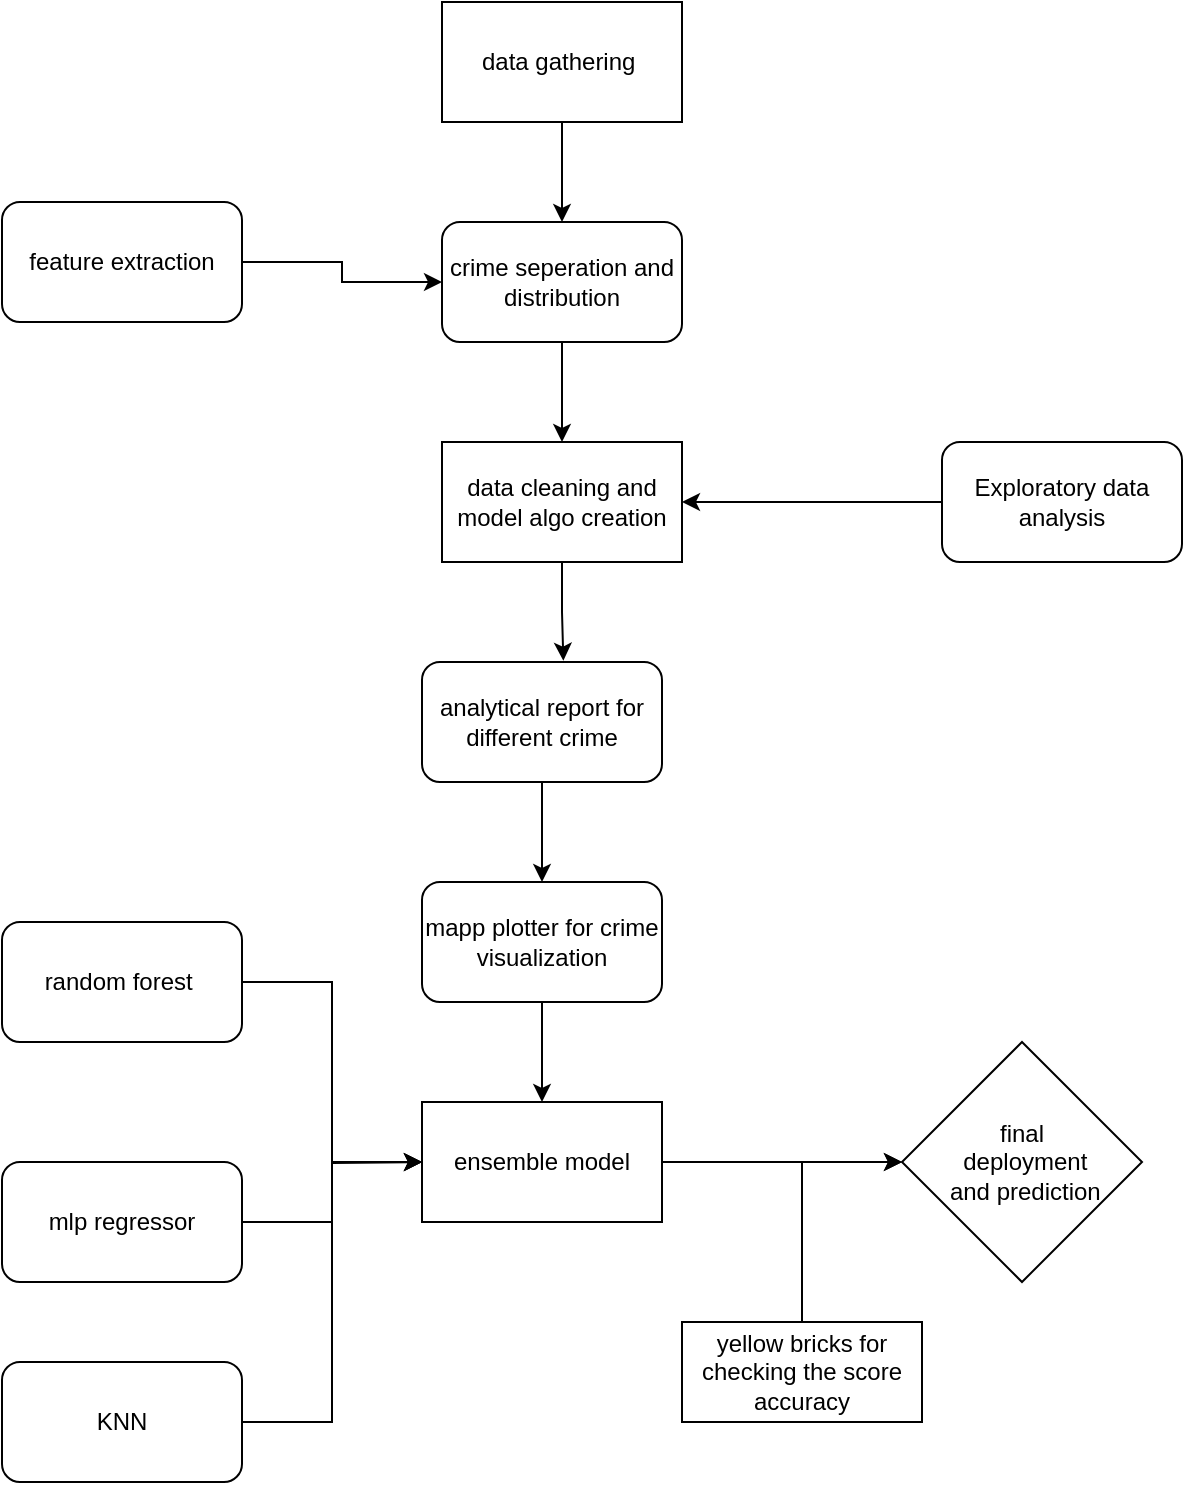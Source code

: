 <mxfile version="21.6.8" type="github">
  <diagram name="Page-1" id="84QjYPlColQPe6Sy4Smq">
    <mxGraphModel dx="794" dy="456" grid="1" gridSize="10" guides="1" tooltips="1" connect="1" arrows="1" fold="1" page="1" pageScale="1" pageWidth="850" pageHeight="1100" math="0" shadow="0">
      <root>
        <mxCell id="0" />
        <mxCell id="1" parent="0" />
        <mxCell id="hAwDqztCn8Oc0Bl7KbnK-19" style="edgeStyle=orthogonalEdgeStyle;rounded=0;orthogonalLoop=1;jettySize=auto;html=1;exitX=0.5;exitY=1;exitDx=0;exitDy=0;entryX=0.5;entryY=0;entryDx=0;entryDy=0;" edge="1" parent="1" source="hAwDqztCn8Oc0Bl7KbnK-1" target="hAwDqztCn8Oc0Bl7KbnK-2">
          <mxGeometry relative="1" as="geometry" />
        </mxCell>
        <mxCell id="hAwDqztCn8Oc0Bl7KbnK-1" value="data gathering&amp;nbsp;" style="rounded=0;whiteSpace=wrap;html=1;" vertex="1" parent="1">
          <mxGeometry x="330" y="40" width="120" height="60" as="geometry" />
        </mxCell>
        <mxCell id="hAwDqztCn8Oc0Bl7KbnK-20" style="edgeStyle=orthogonalEdgeStyle;rounded=0;orthogonalLoop=1;jettySize=auto;html=1;exitX=0.5;exitY=1;exitDx=0;exitDy=0;entryX=0.5;entryY=0;entryDx=0;entryDy=0;" edge="1" parent="1" source="hAwDqztCn8Oc0Bl7KbnK-2" target="hAwDqztCn8Oc0Bl7KbnK-4">
          <mxGeometry relative="1" as="geometry" />
        </mxCell>
        <mxCell id="hAwDqztCn8Oc0Bl7KbnK-2" value="crime seperation and distribution" style="rounded=1;whiteSpace=wrap;html=1;" vertex="1" parent="1">
          <mxGeometry x="330" y="150" width="120" height="60" as="geometry" />
        </mxCell>
        <mxCell id="hAwDqztCn8Oc0Bl7KbnK-21" style="edgeStyle=orthogonalEdgeStyle;rounded=0;orthogonalLoop=1;jettySize=auto;html=1;exitX=1;exitY=0.5;exitDx=0;exitDy=0;entryX=0;entryY=0.5;entryDx=0;entryDy=0;" edge="1" parent="1" source="hAwDqztCn8Oc0Bl7KbnK-3" target="hAwDqztCn8Oc0Bl7KbnK-2">
          <mxGeometry relative="1" as="geometry" />
        </mxCell>
        <mxCell id="hAwDqztCn8Oc0Bl7KbnK-3" value="feature extraction" style="rounded=1;whiteSpace=wrap;html=1;" vertex="1" parent="1">
          <mxGeometry x="110" y="140" width="120" height="60" as="geometry" />
        </mxCell>
        <mxCell id="hAwDqztCn8Oc0Bl7KbnK-18" style="edgeStyle=orthogonalEdgeStyle;rounded=0;orthogonalLoop=1;jettySize=auto;html=1;exitX=0.5;exitY=1;exitDx=0;exitDy=0;entryX=0.589;entryY=-0.011;entryDx=0;entryDy=0;entryPerimeter=0;" edge="1" parent="1" source="hAwDqztCn8Oc0Bl7KbnK-4" target="hAwDqztCn8Oc0Bl7KbnK-5">
          <mxGeometry relative="1" as="geometry" />
        </mxCell>
        <mxCell id="hAwDqztCn8Oc0Bl7KbnK-4" value="data cleaning and model algo creation" style="rounded=0;whiteSpace=wrap;html=1;" vertex="1" parent="1">
          <mxGeometry x="330" y="260" width="120" height="60" as="geometry" />
        </mxCell>
        <mxCell id="hAwDqztCn8Oc0Bl7KbnK-17" style="edgeStyle=orthogonalEdgeStyle;rounded=0;orthogonalLoop=1;jettySize=auto;html=1;exitX=0.5;exitY=1;exitDx=0;exitDy=0;entryX=0.5;entryY=0;entryDx=0;entryDy=0;" edge="1" parent="1" source="hAwDqztCn8Oc0Bl7KbnK-5" target="hAwDqztCn8Oc0Bl7KbnK-6">
          <mxGeometry relative="1" as="geometry" />
        </mxCell>
        <mxCell id="hAwDqztCn8Oc0Bl7KbnK-5" value="analytical report for different crime" style="rounded=1;whiteSpace=wrap;html=1;" vertex="1" parent="1">
          <mxGeometry x="320" y="370" width="120" height="60" as="geometry" />
        </mxCell>
        <mxCell id="hAwDqztCn8Oc0Bl7KbnK-16" style="edgeStyle=orthogonalEdgeStyle;rounded=0;orthogonalLoop=1;jettySize=auto;html=1;exitX=0.5;exitY=1;exitDx=0;exitDy=0;entryX=0.5;entryY=0;entryDx=0;entryDy=0;" edge="1" parent="1" source="hAwDqztCn8Oc0Bl7KbnK-6" target="hAwDqztCn8Oc0Bl7KbnK-7">
          <mxGeometry relative="1" as="geometry" />
        </mxCell>
        <mxCell id="hAwDqztCn8Oc0Bl7KbnK-6" value="mapp plotter for crime visualization" style="rounded=1;whiteSpace=wrap;html=1;" vertex="1" parent="1">
          <mxGeometry x="320" y="480" width="120" height="60" as="geometry" />
        </mxCell>
        <mxCell id="hAwDqztCn8Oc0Bl7KbnK-12" style="edgeStyle=orthogonalEdgeStyle;rounded=0;orthogonalLoop=1;jettySize=auto;html=1;exitX=1;exitY=0.5;exitDx=0;exitDy=0;entryX=0;entryY=0.5;entryDx=0;entryDy=0;" edge="1" parent="1" source="hAwDqztCn8Oc0Bl7KbnK-7" target="hAwDqztCn8Oc0Bl7KbnK-11">
          <mxGeometry relative="1" as="geometry" />
        </mxCell>
        <mxCell id="hAwDqztCn8Oc0Bl7KbnK-7" value="ensemble model" style="rounded=0;whiteSpace=wrap;html=1;" vertex="1" parent="1">
          <mxGeometry x="320" y="590" width="120" height="60" as="geometry" />
        </mxCell>
        <mxCell id="hAwDqztCn8Oc0Bl7KbnK-13" style="edgeStyle=orthogonalEdgeStyle;rounded=0;orthogonalLoop=1;jettySize=auto;html=1;exitX=1;exitY=0.5;exitDx=0;exitDy=0;entryX=0;entryY=0.5;entryDx=0;entryDy=0;" edge="1" parent="1" source="hAwDqztCn8Oc0Bl7KbnK-8" target="hAwDqztCn8Oc0Bl7KbnK-7">
          <mxGeometry relative="1" as="geometry" />
        </mxCell>
        <mxCell id="hAwDqztCn8Oc0Bl7KbnK-8" value="random forest&amp;nbsp;" style="rounded=1;whiteSpace=wrap;html=1;" vertex="1" parent="1">
          <mxGeometry x="110" y="500" width="120" height="60" as="geometry" />
        </mxCell>
        <mxCell id="hAwDqztCn8Oc0Bl7KbnK-14" style="edgeStyle=orthogonalEdgeStyle;rounded=0;orthogonalLoop=1;jettySize=auto;html=1;exitX=1;exitY=0.5;exitDx=0;exitDy=0;" edge="1" parent="1" source="hAwDqztCn8Oc0Bl7KbnK-9">
          <mxGeometry relative="1" as="geometry">
            <mxPoint x="320" y="620" as="targetPoint" />
          </mxGeometry>
        </mxCell>
        <mxCell id="hAwDqztCn8Oc0Bl7KbnK-9" value="mlp regressor" style="rounded=1;whiteSpace=wrap;html=1;" vertex="1" parent="1">
          <mxGeometry x="110" y="620" width="120" height="60" as="geometry" />
        </mxCell>
        <mxCell id="hAwDqztCn8Oc0Bl7KbnK-15" style="edgeStyle=orthogonalEdgeStyle;rounded=0;orthogonalLoop=1;jettySize=auto;html=1;exitX=1;exitY=0.5;exitDx=0;exitDy=0;entryX=0;entryY=0.5;entryDx=0;entryDy=0;" edge="1" parent="1" source="hAwDqztCn8Oc0Bl7KbnK-10" target="hAwDqztCn8Oc0Bl7KbnK-7">
          <mxGeometry relative="1" as="geometry" />
        </mxCell>
        <mxCell id="hAwDqztCn8Oc0Bl7KbnK-10" value="KNN" style="rounded=1;whiteSpace=wrap;html=1;" vertex="1" parent="1">
          <mxGeometry x="110" y="720" width="120" height="60" as="geometry" />
        </mxCell>
        <mxCell id="hAwDqztCn8Oc0Bl7KbnK-11" value="final&lt;br&gt;&amp;nbsp;deployment&lt;br&gt;&amp;nbsp;and prediction" style="rhombus;whiteSpace=wrap;html=1;" vertex="1" parent="1">
          <mxGeometry x="560" y="560" width="120" height="120" as="geometry" />
        </mxCell>
        <mxCell id="hAwDqztCn8Oc0Bl7KbnK-23" style="edgeStyle=orthogonalEdgeStyle;rounded=0;orthogonalLoop=1;jettySize=auto;html=1;exitX=0.5;exitY=0;exitDx=0;exitDy=0;entryX=0;entryY=0.5;entryDx=0;entryDy=0;" edge="1" parent="1" source="hAwDqztCn8Oc0Bl7KbnK-22" target="hAwDqztCn8Oc0Bl7KbnK-11">
          <mxGeometry relative="1" as="geometry" />
        </mxCell>
        <mxCell id="hAwDqztCn8Oc0Bl7KbnK-22" value="yellow bricks for checking the score&lt;br&gt;accuracy" style="rounded=0;whiteSpace=wrap;html=1;" vertex="1" parent="1">
          <mxGeometry x="450" y="700" width="120" height="50" as="geometry" />
        </mxCell>
        <mxCell id="hAwDqztCn8Oc0Bl7KbnK-25" style="edgeStyle=orthogonalEdgeStyle;rounded=0;orthogonalLoop=1;jettySize=auto;html=1;exitX=0;exitY=0.5;exitDx=0;exitDy=0;entryX=1;entryY=0.5;entryDx=0;entryDy=0;" edge="1" parent="1" source="hAwDqztCn8Oc0Bl7KbnK-24" target="hAwDqztCn8Oc0Bl7KbnK-4">
          <mxGeometry relative="1" as="geometry" />
        </mxCell>
        <mxCell id="hAwDqztCn8Oc0Bl7KbnK-24" value="Exploratory data analysis" style="rounded=1;whiteSpace=wrap;html=1;" vertex="1" parent="1">
          <mxGeometry x="580" y="260" width="120" height="60" as="geometry" />
        </mxCell>
      </root>
    </mxGraphModel>
  </diagram>
</mxfile>
